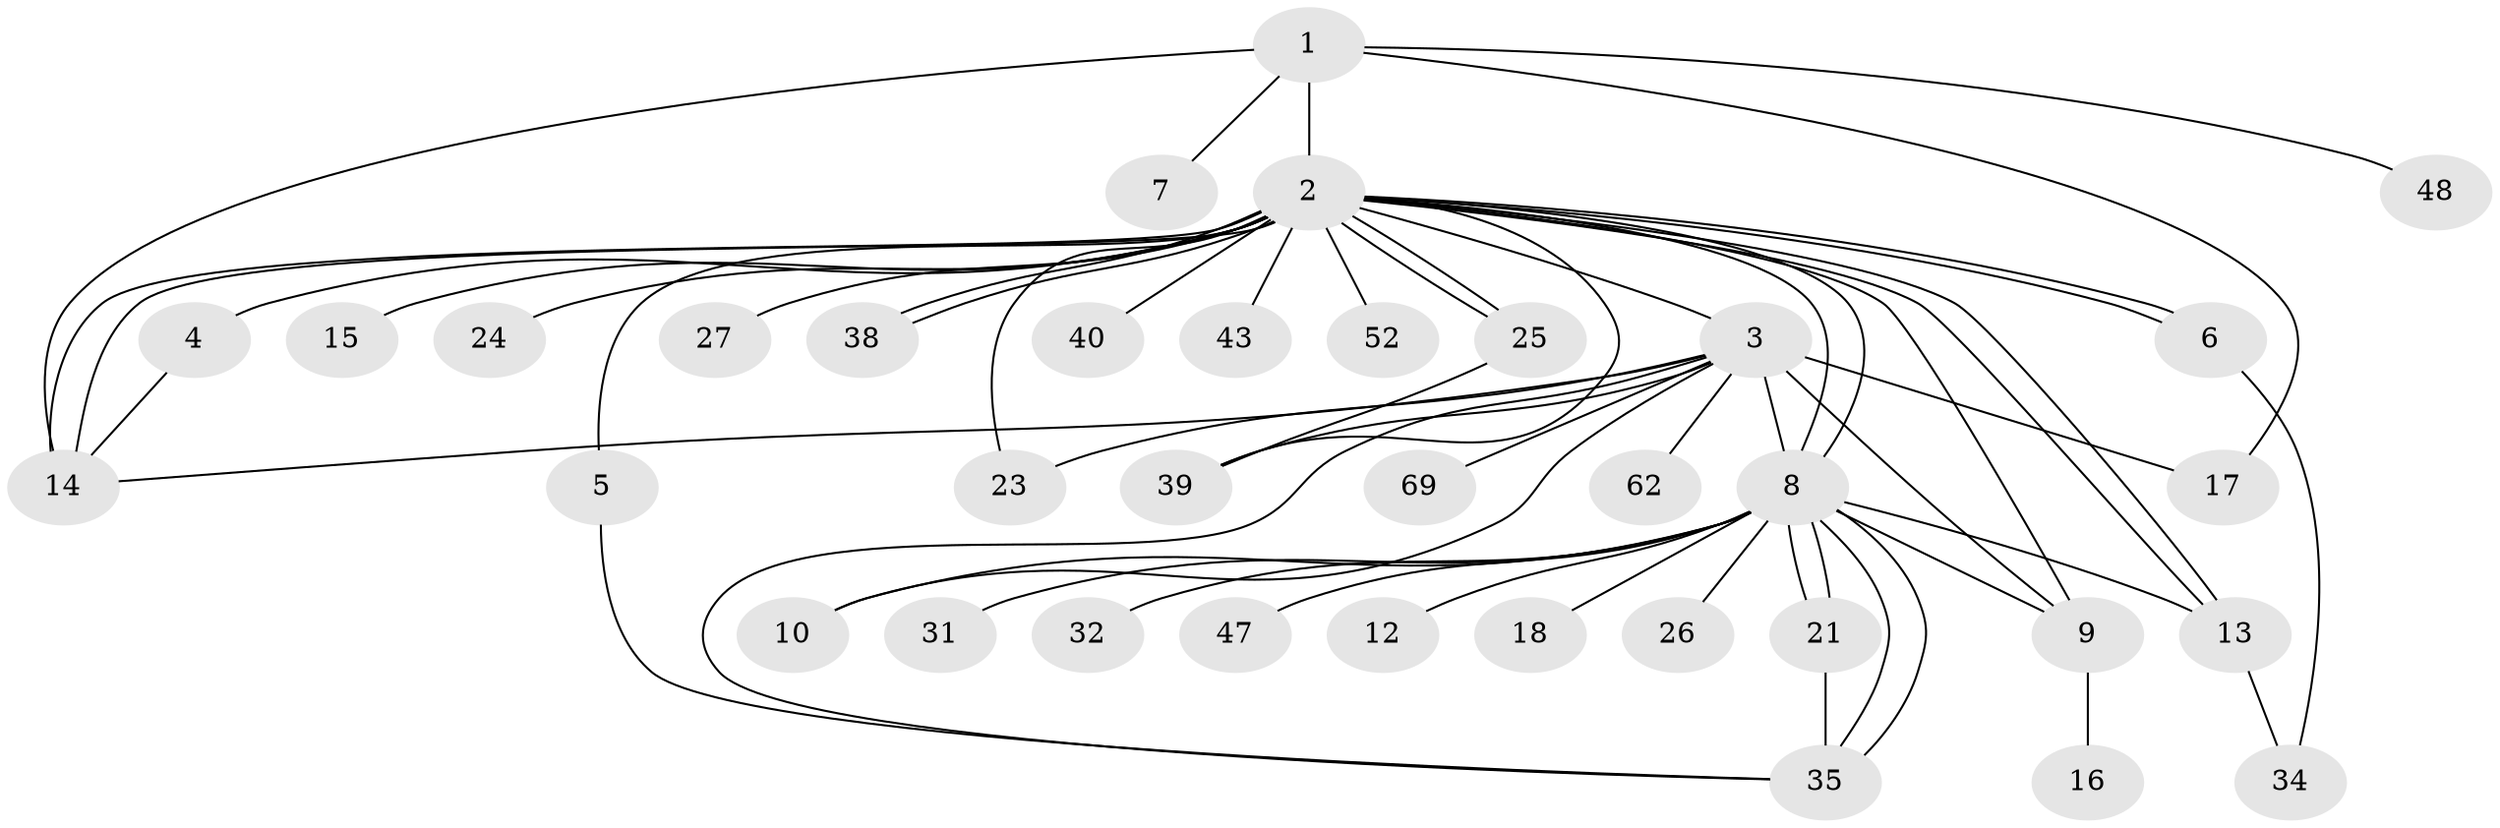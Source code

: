 // original degree distribution, {5: 0.041666666666666664, 26: 0.013888888888888888, 12: 0.013888888888888888, 2: 0.3194444444444444, 7: 0.027777777777777776, 1: 0.4722222222222222, 23: 0.013888888888888888, 3: 0.05555555555555555, 4: 0.041666666666666664}
// Generated by graph-tools (version 1.1) at 2025/14/03/09/25 04:14:34]
// undirected, 36 vertices, 59 edges
graph export_dot {
graph [start="1"]
  node [color=gray90,style=filled];
  1;
  2;
  3 [super="+29"];
  4;
  5;
  6 [super="+45+60+70+64"];
  7;
  8 [super="+22+33+11+41+55+51+65+68+72"];
  9 [super="+49"];
  10 [super="+54"];
  12;
  13 [super="+58+63+46"];
  14 [super="+28+66"];
  15;
  16;
  17 [super="+20"];
  18 [super="+57"];
  21 [super="+50"];
  23 [super="+56+30"];
  24;
  25;
  26;
  27;
  31;
  32 [super="+37"];
  34;
  35 [super="+44"];
  38;
  39 [super="+59"];
  40;
  43 [super="+61"];
  47;
  48;
  52;
  62;
  69;
  1 -- 2;
  1 -- 7;
  1 -- 14;
  1 -- 17;
  1 -- 48;
  2 -- 3;
  2 -- 4;
  2 -- 5;
  2 -- 6;
  2 -- 6;
  2 -- 8;
  2 -- 8;
  2 -- 13;
  2 -- 13;
  2 -- 14;
  2 -- 14;
  2 -- 15;
  2 -- 24;
  2 -- 25;
  2 -- 25;
  2 -- 27;
  2 -- 38;
  2 -- 38;
  2 -- 39;
  2 -- 40;
  2 -- 43 [weight=2];
  2 -- 52;
  2 -- 9;
  2 -- 23;
  3 -- 10;
  3 -- 23;
  3 -- 39;
  3 -- 62;
  3 -- 69;
  3 -- 9;
  3 -- 14;
  3 -- 35;
  3 -- 17;
  3 -- 8;
  4 -- 14;
  5 -- 35;
  6 -- 34;
  8 -- 9;
  8 -- 12;
  8 -- 13 [weight=2];
  8 -- 18;
  8 -- 21;
  8 -- 21;
  8 -- 31;
  8 -- 32;
  8 -- 35;
  8 -- 35;
  8 -- 47;
  8 -- 10;
  8 -- 26;
  9 -- 16;
  13 -- 34;
  21 -- 35;
  25 -- 39;
}
